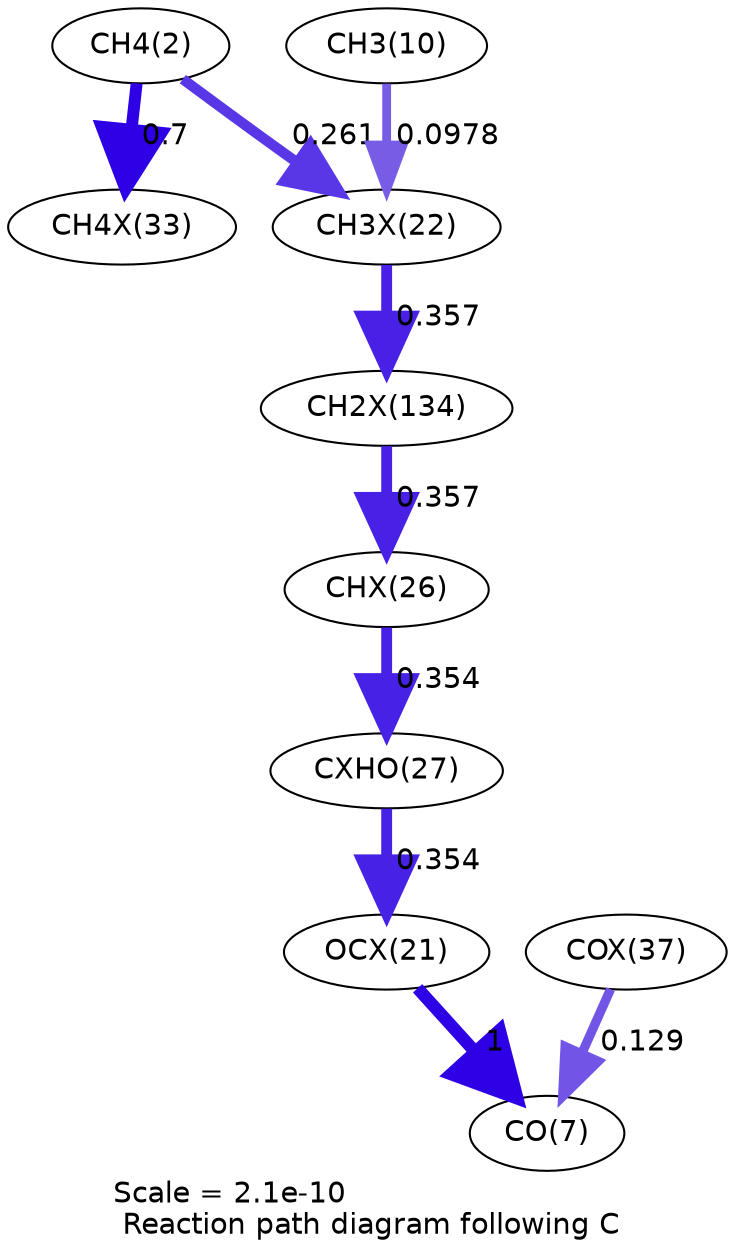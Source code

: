 digraph reaction_paths {
center=1;
s4 -> s31[fontname="Helvetica", penwidth=5.73, arrowsize=2.87, color="0.7, 1.2, 0.9"
, label=" 0.7"];
s4 -> s26[fontname="Helvetica", penwidth=4.99, arrowsize=2.49, color="0.7, 0.761, 0.9"
, label=" 0.261"];
s12 -> s26[fontname="Helvetica", penwidth=4.24, arrowsize=2.12, color="0.7, 0.598, 0.9"
, label=" 0.0978"];
s26 -> s40[fontname="Helvetica", penwidth=5.22, arrowsize=2.61, color="0.7, 0.857, 0.9"
, label=" 0.357"];
s40 -> s29[fontname="Helvetica", penwidth=5.22, arrowsize=2.61, color="0.7, 0.857, 0.9"
, label=" 0.357"];
s29 -> s30[fontname="Helvetica", penwidth=5.22, arrowsize=2.61, color="0.7, 0.854, 0.9"
, label=" 0.354"];
s30 -> s25[fontname="Helvetica", penwidth=5.22, arrowsize=2.61, color="0.7, 0.854, 0.9"
, label=" 0.354"];
s25 -> s9[fontname="Helvetica", penwidth=6, arrowsize=3, color="0.7, 1.5, 0.9"
, label=" 1"];
s35 -> s9[fontname="Helvetica", penwidth=4.46, arrowsize=2.23, color="0.7, 0.629, 0.9"
, label=" 0.129"];
s4 [ fontname="Helvetica", label="CH4(2)"];
s9 [ fontname="Helvetica", label="CO(7)"];
s12 [ fontname="Helvetica", label="CH3(10)"];
s25 [ fontname="Helvetica", label="OCX(21)"];
s26 [ fontname="Helvetica", label="CH3X(22)"];
s29 [ fontname="Helvetica", label="CHX(26)"];
s30 [ fontname="Helvetica", label="CXHO(27)"];
s31 [ fontname="Helvetica", label="CH4X(33)"];
s35 [ fontname="Helvetica", label="COX(37)"];
s40 [ fontname="Helvetica", label="CH2X(134)"];
 label = "Scale = 2.1e-10\l Reaction path diagram following C";
 fontname = "Helvetica";
}
